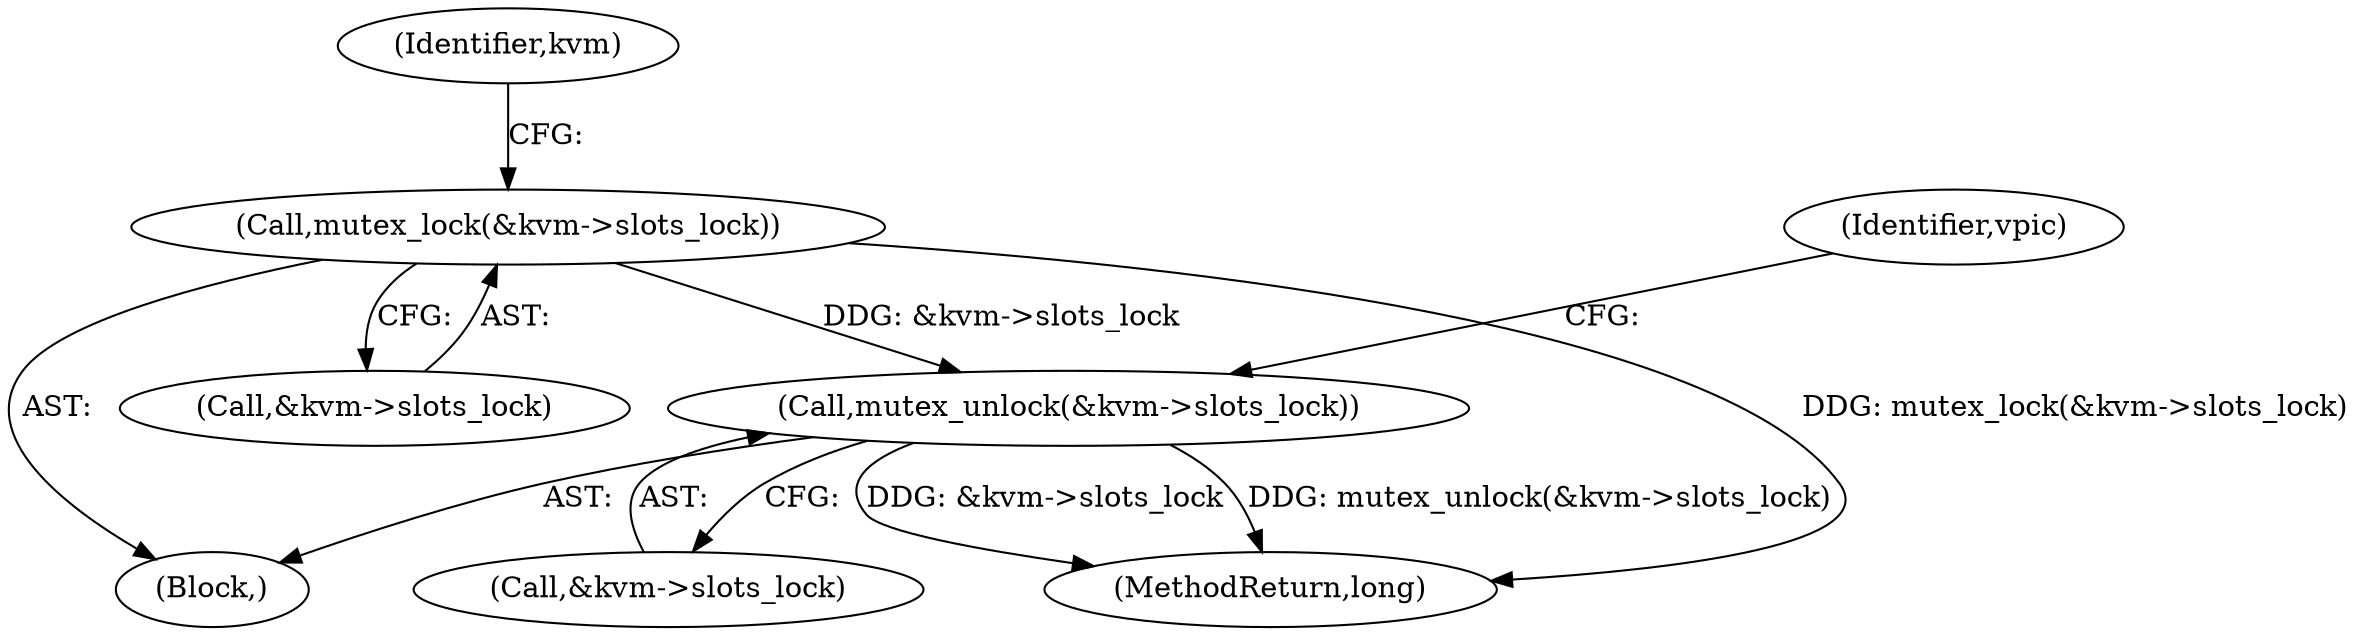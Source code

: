 digraph "0_linux_9c895160d25a76c21b65bad141b08e8d4f99afef@API" {
"1000257" [label="(Call,mutex_unlock(&kvm->slots_lock))"];
"1000231" [label="(Call,mutex_lock(&kvm->slots_lock))"];
"1000258" [label="(Call,&kvm->slots_lock)"];
"1000913" [label="(MethodReturn,long)"];
"1000232" [label="(Call,&kvm->slots_lock)"];
"1000230" [label="(Block,)"];
"1000257" [label="(Call,mutex_unlock(&kvm->slots_lock))"];
"1000231" [label="(Call,mutex_lock(&kvm->slots_lock))"];
"1000237" [label="(Identifier,kvm)"];
"1000263" [label="(Identifier,vpic)"];
"1000257" -> "1000230"  [label="AST: "];
"1000257" -> "1000258"  [label="CFG: "];
"1000258" -> "1000257"  [label="AST: "];
"1000263" -> "1000257"  [label="CFG: "];
"1000257" -> "1000913"  [label="DDG: &kvm->slots_lock"];
"1000257" -> "1000913"  [label="DDG: mutex_unlock(&kvm->slots_lock)"];
"1000231" -> "1000257"  [label="DDG: &kvm->slots_lock"];
"1000231" -> "1000230"  [label="AST: "];
"1000231" -> "1000232"  [label="CFG: "];
"1000232" -> "1000231"  [label="AST: "];
"1000237" -> "1000231"  [label="CFG: "];
"1000231" -> "1000913"  [label="DDG: mutex_lock(&kvm->slots_lock)"];
}
